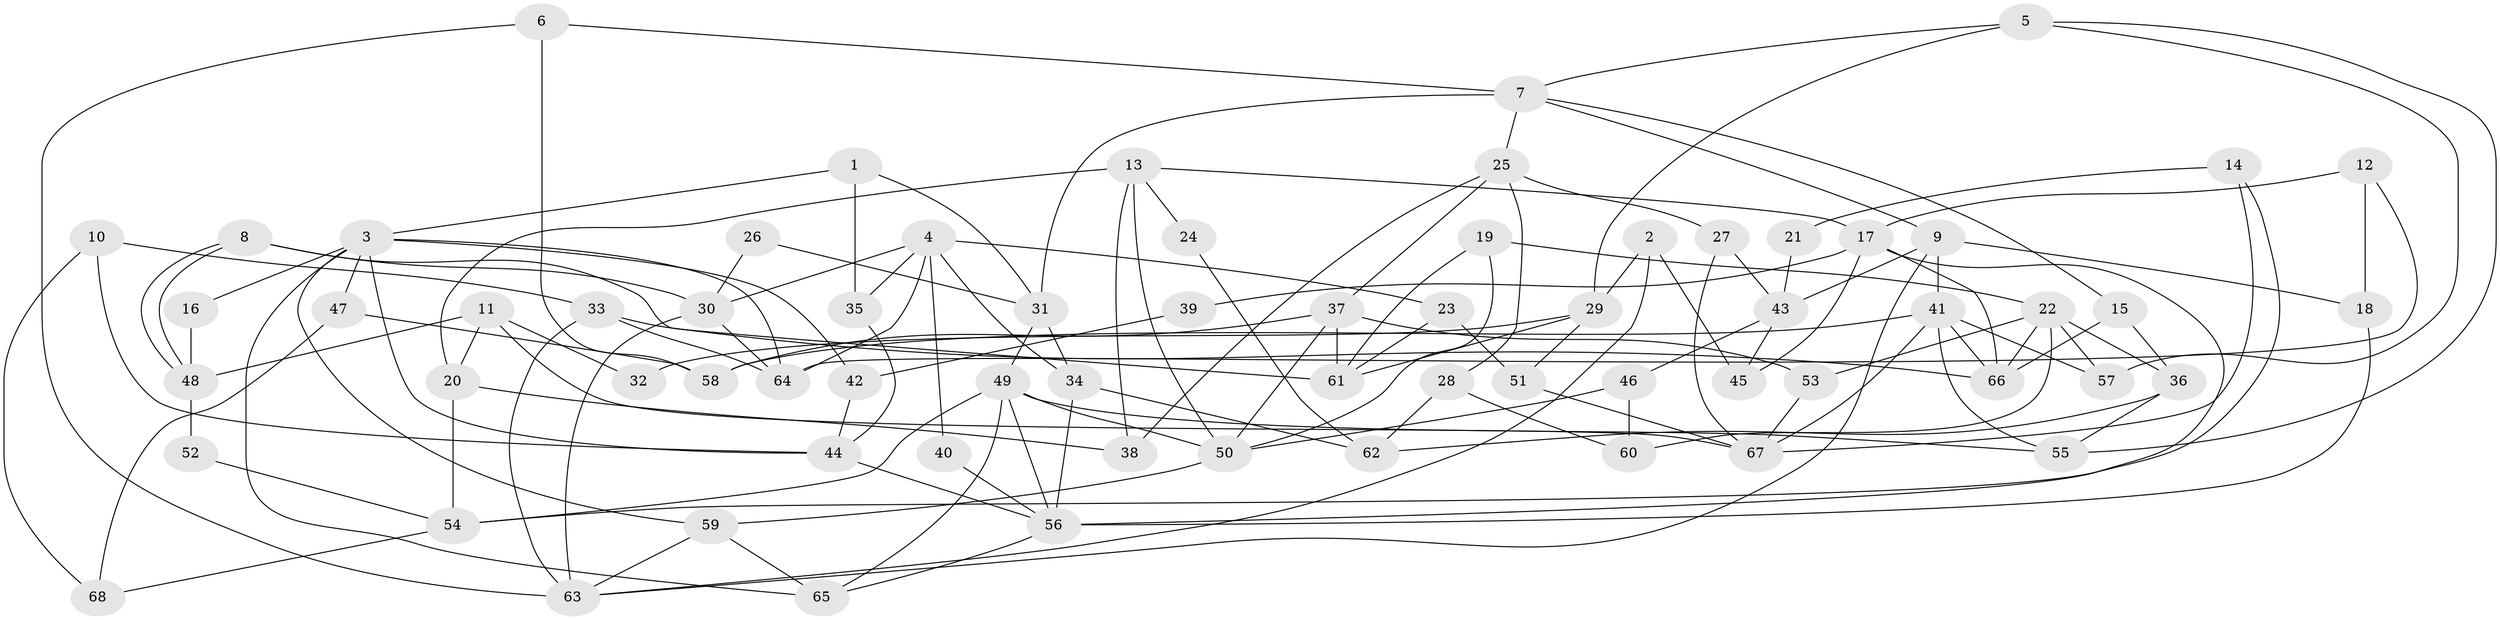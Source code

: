 // Generated by graph-tools (version 1.1) at 2025/11/02/27/25 16:11:17]
// undirected, 68 vertices, 136 edges
graph export_dot {
graph [start="1"]
  node [color=gray90,style=filled];
  1;
  2;
  3;
  4;
  5;
  6;
  7;
  8;
  9;
  10;
  11;
  12;
  13;
  14;
  15;
  16;
  17;
  18;
  19;
  20;
  21;
  22;
  23;
  24;
  25;
  26;
  27;
  28;
  29;
  30;
  31;
  32;
  33;
  34;
  35;
  36;
  37;
  38;
  39;
  40;
  41;
  42;
  43;
  44;
  45;
  46;
  47;
  48;
  49;
  50;
  51;
  52;
  53;
  54;
  55;
  56;
  57;
  58;
  59;
  60;
  61;
  62;
  63;
  64;
  65;
  66;
  67;
  68;
  1 -- 35;
  1 -- 31;
  1 -- 3;
  2 -- 45;
  2 -- 63;
  2 -- 29;
  3 -- 65;
  3 -- 16;
  3 -- 42;
  3 -- 44;
  3 -- 47;
  3 -- 59;
  3 -- 64;
  4 -- 30;
  4 -- 64;
  4 -- 23;
  4 -- 34;
  4 -- 35;
  4 -- 40;
  5 -- 29;
  5 -- 57;
  5 -- 7;
  5 -- 55;
  6 -- 58;
  6 -- 63;
  6 -- 7;
  7 -- 9;
  7 -- 15;
  7 -- 25;
  7 -- 31;
  8 -- 61;
  8 -- 48;
  8 -- 48;
  8 -- 30;
  9 -- 63;
  9 -- 18;
  9 -- 41;
  9 -- 43;
  10 -- 33;
  10 -- 44;
  10 -- 68;
  11 -- 67;
  11 -- 20;
  11 -- 32;
  11 -- 48;
  12 -- 17;
  12 -- 64;
  12 -- 18;
  13 -- 50;
  13 -- 17;
  13 -- 20;
  13 -- 24;
  13 -- 38;
  14 -- 54;
  14 -- 67;
  14 -- 21;
  15 -- 36;
  15 -- 66;
  16 -- 48;
  17 -- 56;
  17 -- 66;
  17 -- 39;
  17 -- 45;
  18 -- 56;
  19 -- 50;
  19 -- 22;
  19 -- 61;
  20 -- 38;
  20 -- 54;
  21 -- 43;
  22 -- 66;
  22 -- 53;
  22 -- 36;
  22 -- 57;
  22 -- 60;
  23 -- 61;
  23 -- 51;
  24 -- 62;
  25 -- 37;
  25 -- 27;
  25 -- 28;
  25 -- 38;
  26 -- 30;
  26 -- 31;
  27 -- 43;
  27 -- 67;
  28 -- 62;
  28 -- 60;
  29 -- 51;
  29 -- 32;
  29 -- 61;
  30 -- 64;
  30 -- 63;
  31 -- 49;
  31 -- 34;
  33 -- 63;
  33 -- 66;
  33 -- 64;
  34 -- 56;
  34 -- 62;
  35 -- 44;
  36 -- 55;
  36 -- 62;
  37 -- 61;
  37 -- 58;
  37 -- 50;
  37 -- 53;
  39 -- 42;
  40 -- 56;
  41 -- 55;
  41 -- 57;
  41 -- 58;
  41 -- 66;
  41 -- 67;
  42 -- 44;
  43 -- 46;
  43 -- 45;
  44 -- 56;
  46 -- 60;
  46 -- 50;
  47 -- 68;
  47 -- 58;
  48 -- 52;
  49 -- 56;
  49 -- 65;
  49 -- 50;
  49 -- 54;
  49 -- 55;
  50 -- 59;
  51 -- 67;
  52 -- 54;
  53 -- 67;
  54 -- 68;
  56 -- 65;
  59 -- 63;
  59 -- 65;
}
